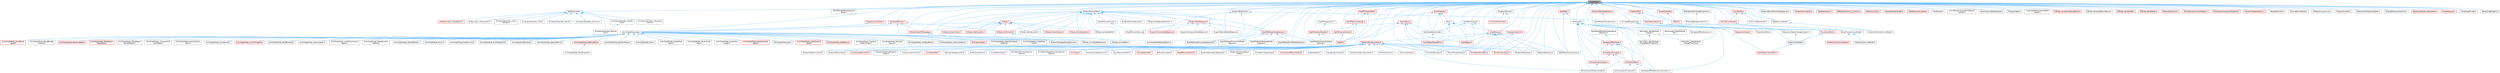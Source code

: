 digraph "UnrealType.h"
{
 // INTERACTIVE_SVG=YES
 // LATEX_PDF_SIZE
  bgcolor="transparent";
  edge [fontname=Helvetica,fontsize=10,labelfontname=Helvetica,labelfontsize=10];
  node [fontname=Helvetica,fontsize=10,shape=box,height=0.2,width=0.4];
  Node1 [id="Node000001",label="UnrealType.h",height=0.2,width=0.4,color="gray40", fillcolor="grey60", style="filled", fontcolor="black",tooltip=" "];
  Node1 -> Node2 [id="edge1_Node000001_Node000002",dir="back",color="steelblue1",style="solid",tooltip=" "];
  Node2 [id="Node000002",label="AIDataProvider.h",height=0.2,width=0.4,color="grey40", fillcolor="white", style="filled",URL="$dd/d5b/AIDataProvider_8h.html",tooltip=" "];
  Node2 -> Node3 [id="edge2_Node000002_Node000003",dir="back",color="steelblue1",style="solid",tooltip=" "];
  Node3 [id="Node000003",label="AIDataProvider_QueryParams.h",height=0.2,width=0.4,color="red", fillcolor="#FFF0F0", style="filled",URL="$d3/dd9/AIDataProvider__QueryParams_8h.html",tooltip=" "];
  Node2 -> Node5 [id="edge3_Node000002_Node000005",dir="back",color="steelblue1",style="solid",tooltip=" "];
  Node5 [id="Node000005",label="BTDecorator_IsAtLocation.h",height=0.2,width=0.4,color="grey40", fillcolor="white", style="filled",URL="$dd/d6b/BTDecorator__IsAtLocation_8h.html",tooltip=" "];
  Node2 -> Node6 [id="edge4_Node000002_Node000006",dir="back",color="steelblue1",style="solid",tooltip=" "];
  Node6 [id="Node000006",label="EnvQueryGenerator_Actors\lOfClass.h",height=0.2,width=0.4,color="grey40", fillcolor="white", style="filled",URL="$d7/d2e/EnvQueryGenerator__ActorsOfClass_8h.html",tooltip=" "];
  Node2 -> Node7 [id="edge5_Node000002_Node000007",dir="back",color="steelblue1",style="solid",tooltip=" "];
  Node7 [id="Node000007",label="EnvQueryGenerator_Cone.h",height=0.2,width=0.4,color="grey40", fillcolor="white", style="filled",URL="$d5/deb/EnvQueryGenerator__Cone_8h.html",tooltip=" "];
  Node2 -> Node8 [id="edge6_Node000002_Node000008",dir="back",color="steelblue1",style="solid",tooltip=" "];
  Node8 [id="Node000008",label="EnvQueryGenerator_Donut.h",height=0.2,width=0.4,color="grey40", fillcolor="white", style="filled",URL="$d3/d40/EnvQueryGenerator__Donut_8h.html",tooltip=" "];
  Node2 -> Node9 [id="edge7_Node000002_Node000009",dir="back",color="steelblue1",style="solid",tooltip=" "];
  Node9 [id="Node000009",label="EnvQueryGenerator_OnCircle.h",height=0.2,width=0.4,color="grey40", fillcolor="white", style="filled",URL="$d5/de9/EnvQueryGenerator__OnCircle_8h.html",tooltip=" "];
  Node2 -> Node10 [id="edge8_Node000002_Node000010",dir="back",color="steelblue1",style="solid",tooltip=" "];
  Node10 [id="Node000010",label="EnvQueryGenerator_Pathing\lGrid.h",height=0.2,width=0.4,color="grey40", fillcolor="white", style="filled",URL="$d5/dd8/EnvQueryGenerator__PathingGrid_8h.html",tooltip=" "];
  Node2 -> Node11 [id="edge9_Node000002_Node000011",dir="back",color="steelblue1",style="solid",tooltip=" "];
  Node11 [id="Node000011",label="EnvQueryGenerator_Perceived\lActors.h",height=0.2,width=0.4,color="grey40", fillcolor="white", style="filled",URL="$db/d42/EnvQueryGenerator__PerceivedActors_8h.html",tooltip=" "];
  Node2 -> Node12 [id="edge10_Node000002_Node000012",dir="back",color="steelblue1",style="solid",tooltip=" "];
  Node12 [id="Node000012",label="EnvQueryGenerator_Simple\lGrid.h",height=0.2,width=0.4,color="grey40", fillcolor="white", style="filled",URL="$d9/d65/EnvQueryGenerator__SimpleGrid_8h.html",tooltip=" "];
  Node12 -> Node10 [id="edge11_Node000012_Node000010",dir="back",color="steelblue1",style="solid",tooltip=" "];
  Node1 -> Node13 [id="edge12_Node000001_Node000013",dir="back",color="steelblue1",style="solid",tooltip=" "];
  Node13 [id="Node000013",label="ActorElementEditorCopyAnd\lPaste.h",height=0.2,width=0.4,color="grey40", fillcolor="white", style="filled",URL="$d8/dc2/ActorElementEditorCopyAndPaste_8h.html",tooltip=" "];
  Node1 -> Node14 [id="edge13_Node000001_Node000014",dir="back",color="steelblue1",style="solid",tooltip=" "];
  Node14 [id="Node000014",label="AnimGraphNode_Base.h",height=0.2,width=0.4,color="grey40", fillcolor="white", style="filled",URL="$d0/dfb/AnimGraphNode__Base_8h.html",tooltip=" "];
  Node14 -> Node15 [id="edge14_Node000014_Node000015",dir="back",color="steelblue1",style="solid",tooltip=" "];
  Node15 [id="Node000015",label="AnimGraphNodeAlphaOptions.h",height=0.2,width=0.4,color="grey40", fillcolor="white", style="filled",URL="$d6/df6/AnimGraphNodeAlphaOptions_8h.html",tooltip=" "];
  Node14 -> Node16 [id="edge15_Node000014_Node000016",dir="back",color="steelblue1",style="solid",tooltip=" "];
  Node16 [id="Node000016",label="AnimGraphNodeBinding.h",height=0.2,width=0.4,color="grey40", fillcolor="white", style="filled",URL="$d6/d3b/AnimGraphNodeBinding_8h.html",tooltip=" "];
  Node14 -> Node17 [id="edge16_Node000014_Node000017",dir="back",color="steelblue1",style="solid",tooltip=" "];
  Node17 [id="Node000017",label="AnimGraphNode_ApplyAdditive.h",height=0.2,width=0.4,color="grey40", fillcolor="white", style="filled",URL="$da/d67/AnimGraphNode__ApplyAdditive_8h.html",tooltip=" "];
  Node14 -> Node18 [id="edge17_Node000014_Node000018",dir="back",color="steelblue1",style="solid",tooltip=" "];
  Node18 [id="Node000018",label="AnimGraphNode_ApplyMeshSpace\lAdditive.h",height=0.2,width=0.4,color="grey40", fillcolor="white", style="filled",URL="$dd/dc4/AnimGraphNode__ApplyMeshSpaceAdditive_8h.html",tooltip=" "];
  Node14 -> Node19 [id="edge18_Node000014_Node000019",dir="back",color="steelblue1",style="solid",tooltip=" "];
  Node19 [id="Node000019",label="AnimGraphNode_AssetPlayer\lBase.h",height=0.2,width=0.4,color="red", fillcolor="#FFF0F0", style="filled",URL="$d1/d4f/AnimGraphNode__AssetPlayerBase_8h.html",tooltip=" "];
  Node14 -> Node31 [id="edge19_Node000014_Node000031",dir="back",color="steelblue1",style="solid",tooltip=" "];
  Node31 [id="Node000031",label="AnimGraphNode_BlendBoneBy\lChannel.h",height=0.2,width=0.4,color="grey40", fillcolor="white", style="filled",URL="$de/da9/AnimGraphNode__BlendBoneByChannel_8h.html",tooltip=" "];
  Node14 -> Node32 [id="edge20_Node000014_Node000032",dir="back",color="steelblue1",style="solid",tooltip=" "];
  Node32 [id="Node000032",label="AnimGraphNode_BlendListBase.h",height=0.2,width=0.4,color="red", fillcolor="#FFF0F0", style="filled",URL="$d7/d20/AnimGraphNode__BlendListBase_8h.html",tooltip=" "];
  Node14 -> Node37 [id="edge21_Node000014_Node000037",dir="back",color="steelblue1",style="solid",tooltip=" "];
  Node37 [id="Node000037",label="AnimGraphNode_BlendSpace\lGraphBase.h",height=0.2,width=0.4,color="red", fillcolor="#FFF0F0", style="filled",URL="$d6/d44/AnimGraphNode__BlendSpaceGraphBase_8h.html",tooltip=" "];
  Node14 -> Node40 [id="edge22_Node000014_Node000040",dir="back",color="steelblue1",style="solid",tooltip=" "];
  Node40 [id="Node000040",label="AnimGraphNode_BlendSpace\lSampleResult.h",height=0.2,width=0.4,color="grey40", fillcolor="white", style="filled",URL="$de/df8/AnimGraphNode__BlendSpaceSampleResult_8h.html",tooltip=" "];
  Node14 -> Node41 [id="edge23_Node000014_Node000041",dir="back",color="steelblue1",style="solid",tooltip=" "];
  Node41 [id="Node000041",label="AnimGraphNode_ComponentTo\lLocalSpace.h",height=0.2,width=0.4,color="grey40", fillcolor="white", style="filled",URL="$d1/d3f/AnimGraphNode__ComponentToLocalSpace_8h.html",tooltip=" "];
  Node14 -> Node42 [id="edge24_Node000014_Node000042",dir="back",color="steelblue1",style="solid",tooltip=" "];
  Node42 [id="Node000042",label="AnimGraphNode_CopyPoseFrom\lMesh.h",height=0.2,width=0.4,color="grey40", fillcolor="white", style="filled",URL="$d6/d71/AnimGraphNode__CopyPoseFromMesh_8h.html",tooltip=" "];
  Node14 -> Node43 [id="edge25_Node000014_Node000043",dir="back",color="steelblue1",style="solid",tooltip=" "];
  Node43 [id="Node000043",label="AnimGraphNode_CurveSource.h",height=0.2,width=0.4,color="grey40", fillcolor="white", style="filled",URL="$dc/de5/AnimGraphNode__CurveSource_8h.html",tooltip=" "];
  Node14 -> Node44 [id="edge26_Node000014_Node000044",dir="back",color="steelblue1",style="solid",tooltip=" "];
  Node44 [id="Node000044",label="AnimGraphNode_CustomProperty.h",height=0.2,width=0.4,color="red", fillcolor="#FFF0F0", style="filled",URL="$d8/d3f/AnimGraphNode__CustomProperty_8h.html",tooltip=" "];
  Node14 -> Node48 [id="edge27_Node000014_Node000048",dir="back",color="steelblue1",style="solid",tooltip=" "];
  Node48 [id="Node000048",label="AnimGraphNode_DeadBlending.h",height=0.2,width=0.4,color="grey40", fillcolor="white", style="filled",URL="$d8/d73/AnimGraphNode__DeadBlending_8h.html",tooltip=" "];
  Node14 -> Node49 [id="edge28_Node000014_Node000049",dir="back",color="steelblue1",style="solid",tooltip=" "];
  Node49 [id="Node000049",label="AnimGraphNode_Inertialization.h",height=0.2,width=0.4,color="grey40", fillcolor="white", style="filled",URL="$d7/d66/AnimGraphNode__Inertialization_8h.html",tooltip=" "];
  Node14 -> Node50 [id="edge29_Node000014_Node000050",dir="back",color="steelblue1",style="solid",tooltip=" "];
  Node50 [id="Node000050",label="AnimGraphNode_LinkedInput\lPose.h",height=0.2,width=0.4,color="grey40", fillcolor="white", style="filled",URL="$d7/d8c/AnimGraphNode__LinkedInputPose_8h.html",tooltip=" "];
  Node14 -> Node51 [id="edge30_Node000014_Node000051",dir="back",color="steelblue1",style="solid",tooltip=" "];
  Node51 [id="Node000051",label="AnimGraphNode_LocalToComponent\lSpace.h",height=0.2,width=0.4,color="grey40", fillcolor="white", style="filled",URL="$d6/d01/AnimGraphNode__LocalToComponentSpace_8h.html",tooltip=" "];
  Node14 -> Node52 [id="edge31_Node000014_Node000052",dir="back",color="steelblue1",style="solid",tooltip=" "];
  Node52 [id="Node000052",label="AnimGraphNode_MakeDynamic\lAdditive.h",height=0.2,width=0.4,color="grey40", fillcolor="white", style="filled",URL="$d4/dc9/AnimGraphNode__MakeDynamicAdditive_8h.html",tooltip=" "];
  Node14 -> Node53 [id="edge32_Node000014_Node000053",dir="back",color="steelblue1",style="solid",tooltip=" "];
  Node53 [id="Node000053",label="AnimGraphNode_MeshRefPose.h",height=0.2,width=0.4,color="grey40", fillcolor="white", style="filled",URL="$d3/d58/AnimGraphNode__MeshRefPose_8h.html",tooltip=" "];
  Node14 -> Node54 [id="edge33_Node000014_Node000054",dir="back",color="steelblue1",style="solid",tooltip=" "];
  Node54 [id="Node000054",label="AnimGraphNode_Mirror.h",height=0.2,width=0.4,color="grey40", fillcolor="white", style="filled",URL="$de/d96/AnimGraphNode__Mirror_8h.html",tooltip=" "];
  Node14 -> Node55 [id="edge34_Node000014_Node000055",dir="back",color="steelblue1",style="solid",tooltip=" "];
  Node55 [id="Node000055",label="AnimGraphNode_ModifyCurve.h",height=0.2,width=0.4,color="grey40", fillcolor="white", style="filled",URL="$d5/d09/AnimGraphNode__ModifyCurve_8h.html",tooltip=" "];
  Node14 -> Node56 [id="edge35_Node000014_Node000056",dir="back",color="steelblue1",style="solid",tooltip=" "];
  Node56 [id="Node000056",label="AnimGraphNode_MultiWayBlend.h",height=0.2,width=0.4,color="grey40", fillcolor="white", style="filled",URL="$dd/dcb/AnimGraphNode__MultiWayBlend_8h.html",tooltip=" "];
  Node14 -> Node57 [id="edge36_Node000014_Node000057",dir="back",color="steelblue1",style="solid",tooltip=" "];
  Node57 [id="Node000057",label="AnimGraphNode_PoseSnapshot.h",height=0.2,width=0.4,color="grey40", fillcolor="white", style="filled",URL="$d1/d92/AnimGraphNode__PoseSnapshot_8h.html",tooltip=" "];
  Node14 -> Node58 [id="edge37_Node000014_Node000058",dir="back",color="steelblue1",style="solid",tooltip=" "];
  Node58 [id="Node000058",label="AnimGraphNode_RandomPlayer.h",height=0.2,width=0.4,color="grey40", fillcolor="white", style="filled",URL="$dc/d48/AnimGraphNode__RandomPlayer_8h.html",tooltip=" "];
  Node14 -> Node59 [id="edge38_Node000014_Node000059",dir="back",color="steelblue1",style="solid",tooltip=" "];
  Node59 [id="Node000059",label="AnimGraphNode_RefPoseBase.h",height=0.2,width=0.4,color="red", fillcolor="#FFF0F0", style="filled",URL="$d8/d34/AnimGraphNode__RefPoseBase_8h.html",tooltip=" "];
  Node59 -> Node57 [id="edge39_Node000059_Node000057",dir="back",color="steelblue1",style="solid",tooltip=" "];
  Node14 -> Node62 [id="edge40_Node000014_Node000062",dir="back",color="steelblue1",style="solid",tooltip=" "];
  Node62 [id="Node000062",label="AnimGraphNode_Root.h",height=0.2,width=0.4,color="grey40", fillcolor="white", style="filled",URL="$d2/d39/AnimGraphNode__Root_8h.html",tooltip=" "];
  Node14 -> Node63 [id="edge41_Node000014_Node000063",dir="back",color="steelblue1",style="solid",tooltip=" "];
  Node63 [id="Node000063",label="AnimGraphNode_RotateRoot\lBone.h",height=0.2,width=0.4,color="grey40", fillcolor="white", style="filled",URL="$d4/de0/AnimGraphNode__RotateRootBone_8h.html",tooltip=" "];
  Node14 -> Node64 [id="edge42_Node000014_Node000064",dir="back",color="steelblue1",style="solid",tooltip=" "];
  Node64 [id="Node000064",label="AnimGraphNode_SaveCached\lPose.h",height=0.2,width=0.4,color="grey40", fillcolor="white", style="filled",URL="$df/d5e/AnimGraphNode__SaveCachedPose_8h.html",tooltip=" "];
  Node14 -> Node65 [id="edge43_Node000014_Node000065",dir="back",color="steelblue1",style="solid",tooltip=" "];
  Node65 [id="Node000065",label="AnimGraphNode_ScaleChain\lLength.h",height=0.2,width=0.4,color="grey40", fillcolor="white", style="filled",URL="$d9/df8/AnimGraphNode__ScaleChainLength_8h.html",tooltip=" "];
  Node14 -> Node66 [id="edge44_Node000014_Node000066",dir="back",color="steelblue1",style="solid",tooltip=" "];
  Node66 [id="Node000066",label="AnimGraphNode_SkeletalControl\lBase.h",height=0.2,width=0.4,color="red", fillcolor="#FFF0F0", style="filled",URL="$d9/dff/AnimGraphNode__SkeletalControlBase_8h.html",tooltip=" "];
  Node14 -> Node91 [id="edge45_Node000014_Node000091",dir="back",color="steelblue1",style="solid",tooltip=" "];
  Node91 [id="Node000091",label="AnimGraphNode_Slot.h",height=0.2,width=0.4,color="grey40", fillcolor="white", style="filled",URL="$df/d63/AnimGraphNode__Slot_8h.html",tooltip=" "];
  Node14 -> Node92 [id="edge46_Node000014_Node000092",dir="back",color="steelblue1",style="solid",tooltip=" "];
  Node92 [id="Node000092",label="AnimGraphNode_StateMachine\lBase.h",height=0.2,width=0.4,color="red", fillcolor="#FFF0F0", style="filled",URL="$dc/d11/AnimGraphNode__StateMachineBase_8h.html",tooltip=" "];
  Node14 -> Node94 [id="edge47_Node000014_Node000094",dir="back",color="steelblue1",style="solid",tooltip=" "];
  Node94 [id="Node000094",label="AnimGraphNode_StateResult.h",height=0.2,width=0.4,color="red", fillcolor="#FFF0F0", style="filled",URL="$d3/d7e/AnimGraphNode__StateResult_8h.html",tooltip=" "];
  Node14 -> Node96 [id="edge48_Node000014_Node000096",dir="back",color="steelblue1",style="solid",tooltip=" "];
  Node96 [id="Node000096",label="AnimGraphNode_Transition\lPoseEvaluator.h",height=0.2,width=0.4,color="grey40", fillcolor="white", style="filled",URL="$d8/dec/AnimGraphNode__TransitionPoseEvaluator_8h.html",tooltip=" "];
  Node14 -> Node97 [id="edge49_Node000014_Node000097",dir="back",color="steelblue1",style="solid",tooltip=" "];
  Node97 [id="Node000097",label="AnimGraphNode_Transition\lResult.h",height=0.2,width=0.4,color="grey40", fillcolor="white", style="filled",URL="$d7/d74/AnimGraphNode__TransitionResult_8h.html",tooltip=" "];
  Node14 -> Node98 [id="edge50_Node000014_Node000098",dir="back",color="steelblue1",style="solid",tooltip=" "];
  Node98 [id="Node000098",label="AnimGraphNode_TwoWayBlend.h",height=0.2,width=0.4,color="grey40", fillcolor="white", style="filled",URL="$d0/df0/AnimGraphNode__TwoWayBlend_8h.html",tooltip=" "];
  Node14 -> Node99 [id="edge51_Node000014_Node000099",dir="back",color="steelblue1",style="solid",tooltip=" "];
  Node99 [id="Node000099",label="AnimGraphNode_UseCachedPose.h",height=0.2,width=0.4,color="grey40", fillcolor="white", style="filled",URL="$d8/d30/AnimGraphNode__UseCachedPose_8h.html",tooltip=" "];
  Node14 -> Node100 [id="edge52_Node000014_Node000100",dir="back",color="steelblue1",style="solid",tooltip=" "];
  Node100 [id="Node000100",label="AnimationGraph.h",height=0.2,width=0.4,color="red", fillcolor="#FFF0F0", style="filled",URL="$df/d2e/AnimationGraph_8h.html",tooltip=" "];
  Node14 -> Node105 [id="edge53_Node000014_Node000105",dir="back",color="steelblue1",style="solid",tooltip=" "];
  Node105 [id="Node000105",label="K2Node_AnimNodeReference.h",height=0.2,width=0.4,color="grey40", fillcolor="white", style="filled",URL="$d2/d81/K2Node__AnimNodeReference_8h.html",tooltip=" "];
  Node1 -> Node106 [id="edge54_Node000001_Node000106",dir="back",color="steelblue1",style="solid",tooltip=" "];
  Node106 [id="Node000106",label="AnimatedPropertyKey.h",height=0.2,width=0.4,color="grey40", fillcolor="white", style="filled",URL="$df/dee/AnimatedPropertyKey_8h.html",tooltip=" "];
  Node106 -> Node107 [id="edge55_Node000106_Node000107",dir="back",color="steelblue1",style="solid",tooltip=" "];
  Node107 [id="Node000107",label="BoolPropertyTrackEditor.h",height=0.2,width=0.4,color="red", fillcolor="#FFF0F0", style="filled",URL="$db/d07/BoolPropertyTrackEditor_8h.html",tooltip=" "];
  Node106 -> Node109 [id="edge56_Node000106_Node000109",dir="back",color="steelblue1",style="solid",tooltip=" "];
  Node109 [id="Node000109",label="ISequencerModule.h",height=0.2,width=0.4,color="red", fillcolor="#FFF0F0", style="filled",URL="$d7/d3b/ISequencerModule_8h.html",tooltip=" "];
  Node106 -> Node124 [id="edge57_Node000106_Node000124",dir="back",color="steelblue1",style="solid",tooltip=" "];
  Node124 [id="Node000124",label="ISequencerObjectChangeListener.h",height=0.2,width=0.4,color="grey40", fillcolor="white", style="filled",URL="$dc/d0b/ISequencerObjectChangeListener_8h.html",tooltip=" "];
  Node124 -> Node125 [id="edge58_Node000124_Node000125",dir="back",color="steelblue1",style="solid",tooltip=" "];
  Node125 [id="Node000125",label="PropertyTrackEditor.h",height=0.2,width=0.4,color="grey40", fillcolor="white", style="filled",URL="$da/d9a/PropertyTrackEditor_8h.html",tooltip=" "];
  Node125 -> Node107 [id="edge59_Node000125_Node000107",dir="back",color="steelblue1",style="solid",tooltip=" "];
  Node106 -> Node126 [id="edge60_Node000106_Node000126",dir="back",color="steelblue1",style="solid",tooltip=" "];
  Node126 [id="Node000126",label="MediaTrackEditor.h",height=0.2,width=0.4,color="grey40", fillcolor="white", style="filled",URL="$d0/d41/MediaTrackEditor_8h.html",tooltip=" "];
  Node106 -> Node125 [id="edge61_Node000106_Node000125",dir="back",color="steelblue1",style="solid",tooltip=" "];
  Node1 -> Node127 [id="edge62_Node000001_Node000127",dir="back",color="steelblue1",style="solid",tooltip=" "];
  Node127 [id="Node000127",label="AttributeSet.h",height=0.2,width=0.4,color="grey40", fillcolor="white", style="filled",URL="$da/d01/AttributeSet_8h.html",tooltip=" "];
  Node127 -> Node128 [id="edge63_Node000127_Node000128",dir="back",color="steelblue1",style="solid",tooltip=" "];
  Node128 [id="Node000128",label="AbilitySystemBlueprintLibrary.h",height=0.2,width=0.4,color="grey40", fillcolor="white", style="filled",URL="$d5/dd6/AbilitySystemBlueprintLibrary_8h.html",tooltip=" "];
  Node127 -> Node129 [id="edge64_Node000127_Node000129",dir="back",color="steelblue1",style="solid",tooltip=" "];
  Node129 [id="Node000129",label="AbilitySystemComponent.h",height=0.2,width=0.4,color="grey40", fillcolor="white", style="filled",URL="$d0/da3/AbilitySystemComponent_8h.html",tooltip=" "];
  Node127 -> Node130 [id="edge65_Node000127_Node000130",dir="back",color="steelblue1",style="solid",tooltip=" "];
  Node130 [id="Node000130",label="AbilitySystemTestAttribute\lSet.h",height=0.2,width=0.4,color="grey40", fillcolor="white", style="filled",URL="$df/d1f/AbilitySystemTestAttributeSet_8h.html",tooltip=" "];
  Node127 -> Node131 [id="edge66_Node000127_Node000131",dir="back",color="steelblue1",style="solid",tooltip=" "];
  Node131 [id="Node000131",label="AbilityTask_WaitAttribute\lChange.h",height=0.2,width=0.4,color="grey40", fillcolor="white", style="filled",URL="$dd/d60/AbilityTask__WaitAttributeChange_8h.html",tooltip=" "];
  Node131 -> Node132 [id="edge67_Node000131_Node000132",dir="back",color="steelblue1",style="solid",tooltip=" "];
  Node132 [id="Node000132",label="AbilityTask_WaitAttribute\lChangeRatioThreshold.h",height=0.2,width=0.4,color="grey40", fillcolor="white", style="filled",URL="$de/d5e/AbilityTask__WaitAttributeChangeRatioThreshold_8h.html",tooltip=" "];
  Node131 -> Node133 [id="edge68_Node000131_Node000133",dir="back",color="steelblue1",style="solid",tooltip=" "];
  Node133 [id="Node000133",label="AbilityTask_WaitAttribute\lChangeThreshold.h",height=0.2,width=0.4,color="grey40", fillcolor="white", style="filled",URL="$db/d3e/AbilityTask__WaitAttributeChangeThreshold_8h.html",tooltip=" "];
  Node127 -> Node132 [id="edge69_Node000127_Node000132",dir="back",color="steelblue1",style="solid",tooltip=" "];
  Node127 -> Node133 [id="edge70_Node000127_Node000133",dir="back",color="steelblue1",style="solid",tooltip=" "];
  Node127 -> Node134 [id="edge71_Node000127_Node000134",dir="back",color="steelblue1",style="solid",tooltip=" "];
  Node134 [id="Node000134",label="GameplayAbilitySpec.h",height=0.2,width=0.4,color="red", fillcolor="#FFF0F0", style="filled",URL="$dd/daf/GameplayAbilitySpec_8h.html",tooltip=" "];
  Node134 -> Node129 [id="edge72_Node000134_Node000129",dir="back",color="steelblue1",style="solid",tooltip=" "];
  Node134 -> Node179 [id="edge73_Node000134_Node000179",dir="back",color="steelblue1",style="solid",tooltip=" "];
  Node179 [id="Node000179",label="GameplayAbilityTypes.h",height=0.2,width=0.4,color="red", fillcolor="#FFF0F0", style="filled",URL="$d1/dd9/GameplayAbilityTypes_8h.html",tooltip=" "];
  Node179 -> Node128 [id="edge74_Node000179_Node000128",dir="back",color="steelblue1",style="solid",tooltip=" "];
  Node134 -> Node186 [id="edge75_Node000134_Node000186",dir="back",color="steelblue1",style="solid",tooltip=" "];
  Node186 [id="Node000186",label="GameplayEffect.h",height=0.2,width=0.4,color="red", fillcolor="#FFF0F0", style="filled",URL="$d4/d15/GameplayEffect_8h.html",tooltip=" "];
  Node186 -> Node129 [id="edge76_Node000186_Node000129",dir="back",color="steelblue1",style="solid",tooltip=" "];
  Node186 -> Node197 [id="edge77_Node000186_Node000197",dir="back",color="steelblue1",style="solid",tooltip=" "];
  Node197 [id="Node000197",label="GameplayEffectExecutionCalculation.h",height=0.2,width=0.4,color="grey40", fillcolor="white", style="filled",URL="$df/d9d/GameplayEffectExecutionCalculation_8h.html",tooltip=" "];
  Node127 -> Node179 [id="edge78_Node000127_Node000179",dir="back",color="steelblue1",style="solid",tooltip=" "];
  Node127 -> Node186 [id="edge79_Node000127_Node000186",dir="back",color="steelblue1",style="solid",tooltip=" "];
  Node127 -> Node204 [id="edge80_Node000127_Node000204",dir="back",color="steelblue1",style="solid",tooltip=" "];
  Node204 [id="Node000204",label="GameplayEffectAttributeCapture\lDefinition.h",height=0.2,width=0.4,color="grey40", fillcolor="white", style="filled",URL="$dd/d62/GameplayEffectAttributeCaptureDefinition_8h.html",tooltip=" "];
  Node204 -> Node205 [id="edge81_Node000204_Node000205",dir="back",color="steelblue1",style="solid",tooltip=" "];
  Node205 [id="Node000205",label="GameplayEffectTypes.h",height=0.2,width=0.4,color="red", fillcolor="#FFF0F0", style="filled",URL="$d7/d59/GameplayEffectTypes_8h.html",tooltip=" "];
  Node205 -> Node128 [id="edge82_Node000205_Node000128",dir="back",color="steelblue1",style="solid",tooltip=" "];
  Node205 -> Node134 [id="edge83_Node000205_Node000134",dir="back",color="steelblue1",style="solid",tooltip=" "];
  Node205 -> Node179 [id="edge84_Node000205_Node000179",dir="back",color="steelblue1",style="solid",tooltip=" "];
  Node205 -> Node186 [id="edge85_Node000205_Node000186",dir="back",color="steelblue1",style="solid",tooltip=" "];
  Node205 -> Node197 [id="edge86_Node000205_Node000197",dir="back",color="steelblue1",style="solid",tooltip=" "];
  Node127 -> Node227 [id="edge87_Node000127_Node000227",dir="back",color="steelblue1",style="solid",tooltip=" "];
  Node227 [id="Node000227",label="GameplayEffectExtension.h",height=0.2,width=0.4,color="grey40", fillcolor="white", style="filled",URL="$d6/db4/GameplayEffectExtension_8h.html",tooltip=" "];
  Node127 -> Node205 [id="edge88_Node000127_Node000205",dir="back",color="steelblue1",style="solid",tooltip=" "];
  Node1 -> Node228 [id="edge89_Node000001_Node000228",dir="back",color="steelblue1",style="solid",tooltip=" "];
  Node228 [id="Node000228",label="BPVariableDragDropAction.h",height=0.2,width=0.4,color="grey40", fillcolor="white", style="filled",URL="$dd/d23/BPVariableDragDropAction_8h.html",tooltip=" "];
  Node1 -> Node229 [id="edge90_Node000001_Node000229",dir="back",color="steelblue1",style="solid",tooltip=" "];
  Node229 [id="Node000229",label="BezierChannelCurveModel.h",height=0.2,width=0.4,color="grey40", fillcolor="white", style="filled",URL="$d3/d63/BezierChannelCurveModel_8h.html",tooltip=" "];
  Node229 -> Node230 [id="edge91_Node000229_Node000230",dir="back",color="steelblue1",style="solid",tooltip=" "];
  Node230 [id="Node000230",label="DoubleChannelCurveModel.h",height=0.2,width=0.4,color="red", fillcolor="#FFF0F0", style="filled",URL="$d1/d5b/DoubleChannelCurveModel_8h.html",tooltip=" "];
  Node229 -> Node232 [id="edge92_Node000229_Node000232",dir="back",color="steelblue1",style="solid",tooltip=" "];
  Node232 [id="Node000232",label="FloatChannelCurveModel.h",height=0.2,width=0.4,color="grey40", fillcolor="white", style="filled",URL="$d0/d27/FloatChannelCurveModel_8h.html",tooltip=" "];
  Node1 -> Node233 [id="edge93_Node000001_Node000233",dir="back",color="steelblue1",style="solid",tooltip=" "];
  Node233 [id="Node000233",label="BlueprintActionFilter.h",height=0.2,width=0.4,color="grey40", fillcolor="white", style="filled",URL="$d5/d2a/BlueprintActionFilter_8h.html",tooltip=" "];
  Node233 -> Node234 [id="edge94_Node000233_Node000234",dir="back",color="steelblue1",style="solid",tooltip=" "];
  Node234 [id="Node000234",label="BlueprintActionMenuUtils.h",height=0.2,width=0.4,color="grey40", fillcolor="white", style="filled",URL="$d3/dad/BlueprintActionMenuUtils_8h.html",tooltip=" "];
  Node233 -> Node235 [id="edge95_Node000233_Node000235",dir="back",color="steelblue1",style="solid",tooltip=" "];
  Node235 [id="Node000235",label="BlueprintComponentNodeSpawner.h",height=0.2,width=0.4,color="grey40", fillcolor="white", style="filled",URL="$d2/d98/BlueprintComponentNodeSpawner_8h.html",tooltip=" "];
  Node233 -> Node236 [id="edge96_Node000233_Node000236",dir="back",color="steelblue1",style="solid",tooltip=" "];
  Node236 [id="Node000236",label="BlueprintDragDropMenuItem.h",height=0.2,width=0.4,color="grey40", fillcolor="white", style="filled",URL="$dc/deb/BlueprintDragDropMenuItem_8h.html",tooltip=" "];
  Node233 -> Node237 [id="edge97_Node000233_Node000237",dir="back",color="steelblue1",style="solid",tooltip=" "];
  Node237 [id="Node000237",label="BlueprintFunctionNodeSpawner.h",height=0.2,width=0.4,color="red", fillcolor="#FFF0F0", style="filled",URL="$d0/d59/BlueprintFunctionNodeSpawner_8h.html",tooltip=" "];
  Node233 -> Node239 [id="edge98_Node000233_Node000239",dir="back",color="steelblue1",style="solid",tooltip=" "];
  Node239 [id="Node000239",label="BlueprintNodeSpawner.h",height=0.2,width=0.4,color="red", fillcolor="#FFF0F0", style="filled",URL="$d1/de9/BlueprintNodeSpawner_8h.html",tooltip=" "];
  Node239 -> Node235 [id="edge99_Node000239_Node000235",dir="back",color="steelblue1",style="solid",tooltip=" "];
  Node239 -> Node237 [id="edge100_Node000239_Node000237",dir="back",color="steelblue1",style="solid",tooltip=" "];
  Node239 -> Node247 [id="edge101_Node000239_Node000247",dir="back",color="steelblue1",style="solid",tooltip=" "];
  Node247 [id="Node000247",label="BlueprintVariableNodeSpawner.h",height=0.2,width=0.4,color="grey40", fillcolor="white", style="filled",URL="$db/dba/BlueprintVariableNodeSpawner_8h.html",tooltip=" "];
  Node239 -> Node249 [id="edge102_Node000239_Node000249",dir="back",color="steelblue1",style="solid",tooltip=" "];
  Node249 [id="Node000249",label="RigVMEdGraphNodeSpawner.h",height=0.2,width=0.4,color="red", fillcolor="#FFF0F0", style="filled",URL="$d4/d8b/RigVMEdGraphNodeSpawner_8h.html",tooltip=" "];
  Node249 -> Node250 [id="edge103_Node000249_Node000250",dir="back",color="steelblue1",style="solid",tooltip=" "];
  Node250 [id="Node000250",label="RigVMEdGraphEnumNodeSpawner.h",height=0.2,width=0.4,color="grey40", fillcolor="white", style="filled",URL="$d3/dfd/RigVMEdGraphEnumNodeSpawner_8h.html",tooltip=" "];
  Node249 -> Node251 [id="edge104_Node000249_Node000251",dir="back",color="steelblue1",style="solid",tooltip=" "];
  Node251 [id="Node000251",label="RigVMEdGraphFunctionRefNode\lSpawner.h",height=0.2,width=0.4,color="grey40", fillcolor="white", style="filled",URL="$d3/d16/RigVMEdGraphFunctionRefNodeSpawner_8h.html",tooltip=" "];
  Node249 -> Node253 [id="edge105_Node000249_Node000253",dir="back",color="steelblue1",style="solid",tooltip=" "];
  Node253 [id="Node000253",label="RigVMEdGraphTemplateNode\lSpawner.h",height=0.2,width=0.4,color="grey40", fillcolor="white", style="filled",URL="$d9/d6c/RigVMEdGraphTemplateNodeSpawner_8h.html",tooltip=" "];
  Node249 -> Node254 [id="edge106_Node000249_Node000254",dir="back",color="steelblue1",style="solid",tooltip=" "];
  Node254 [id="Node000254",label="RigVMEdGraphUnitNodeSpawner.h",height=0.2,width=0.4,color="grey40", fillcolor="white", style="filled",URL="$d3/d6b/RigVMEdGraphUnitNodeSpawner_8h.html",tooltip=" "];
  Node249 -> Node255 [id="edge107_Node000249_Node000255",dir="back",color="steelblue1",style="solid",tooltip=" "];
  Node255 [id="Node000255",label="RigVMEdGraphVariableNode\lSpawner.h",height=0.2,width=0.4,color="grey40", fillcolor="white", style="filled",URL="$d0/d83/RigVMEdGraphVariableNodeSpawner_8h.html",tooltip=" "];
  Node239 -> Node256 [id="edge108_Node000239_Node000256",dir="back",color="steelblue1",style="solid",tooltip=" "];
  Node256 [id="Node000256",label="SRigVMActionMenu.cpp",height=0.2,width=0.4,color="grey40", fillcolor="white", style="filled",URL="$dc/d4c/SRigVMActionMenu_8cpp.html",tooltip=" "];
  Node233 -> Node247 [id="edge109_Node000233_Node000247",dir="back",color="steelblue1",style="solid",tooltip=" "];
  Node233 -> Node257 [id="edge110_Node000233_Node000257",dir="back",color="steelblue1",style="solid",tooltip=" "];
  Node257 [id="Node000257",label="K2Node.h",height=0.2,width=0.4,color="red", fillcolor="#FFF0F0", style="filled",URL="$d5/d94/K2Node_8h.html",tooltip=" "];
  Node257 -> Node14 [id="edge111_Node000257_Node000014",dir="back",color="steelblue1",style="solid",tooltip=" "];
  Node257 -> Node105 [id="edge112_Node000257_Node000105",dir="back",color="steelblue1",style="solid",tooltip=" "];
  Node257 -> Node264 [id="edge113_Node000257_Node000264",dir="back",color="steelblue1",style="solid",tooltip=" "];
  Node264 [id="Node000264",label="K2Node_BaseMCDelegate.h",height=0.2,width=0.4,color="red", fillcolor="#FFF0F0", style="filled",URL="$dd/d9b/K2Node__BaseMCDelegate_8h.html",tooltip=" "];
  Node264 -> Node246 [id="edge114_Node000264_Node000246",dir="back",color="steelblue1",style="solid",tooltip=" "];
  Node246 [id="Node000246",label="BlueprintDelegateNodeSpawner.h",height=0.2,width=0.4,color="grey40", fillcolor="white", style="filled",URL="$dc/d16/BlueprintDelegateNodeSpawner_8h.html",tooltip=" "];
  Node257 -> Node272 [id="edge115_Node000257_Node000272",dir="back",color="steelblue1",style="solid",tooltip=" "];
  Node272 [id="Node000272",label="K2Node_CallFunction.h",height=0.2,width=0.4,color="red", fillcolor="#FFF0F0", style="filled",URL="$d5/d5f/K2Node__CallFunction_8h.html",tooltip=" "];
  Node272 -> Node275 [id="edge116_Node000272_Node000275",dir="back",color="steelblue1",style="solid",tooltip=" "];
  Node275 [id="Node000275",label="K2Node_AnimGetter.h",height=0.2,width=0.4,color="grey40", fillcolor="white", style="filled",URL="$dc/d9a/K2Node__AnimGetter_8h.html",tooltip=" "];
  Node257 -> Node302 [id="edge117_Node000257_Node000302",dir="back",color="steelblue1",style="solid",tooltip=" "];
  Node302 [id="Node000302",label="K2Node_DynamicCast.h",height=0.2,width=0.4,color="red", fillcolor="#FFF0F0", style="filled",URL="$dc/d1c/K2Node__DynamicCast_8h.html",tooltip=" "];
  Node257 -> Node347 [id="edge118_Node000257_Node000347",dir="back",color="steelblue1",style="solid",tooltip=" "];
  Node347 [id="Node000347",label="K2Node_GetArrayItem.h",height=0.2,width=0.4,color="red", fillcolor="#FFF0F0", style="filled",URL="$df/db6/K2Node__GetArrayItem_8h.html",tooltip=" "];
  Node257 -> Node354 [id="edge119_Node000257_Node000354",dir="back",color="steelblue1",style="solid",tooltip=" "];
  Node354 [id="Node000354",label="K2Node_GetSubsystem.h",height=0.2,width=0.4,color="grey40", fillcolor="white", style="filled",URL="$d6/d44/K2Node__GetSubsystem_8h.html",tooltip=" "];
  Node257 -> Node337 [id="edge120_Node000257_Node000337",dir="back",color="steelblue1",style="solid",tooltip=" "];
  Node337 [id="Node000337",label="K2Node_MacroInstance.h",height=0.2,width=0.4,color="red", fillcolor="#FFF0F0", style="filled",URL="$d1/d45/K2Node__MacroInstance_8h.html",tooltip=" "];
  Node257 -> Node378 [id="edge121_Node000257_Node000378",dir="back",color="steelblue1",style="solid",tooltip=" "];
  Node378 [id="Node000378",label="K2Node_StructOperation.h",height=0.2,width=0.4,color="red", fillcolor="#FFF0F0", style="filled",URL="$d1/d1c/K2Node__StructOperation_8h.html",tooltip=" "];
  Node257 -> Node392 [id="edge122_Node000257_Node000392",dir="back",color="steelblue1",style="solid",tooltip=" "];
  Node392 [id="Node000392",label="K2Node_VariableSetRef.h",height=0.2,width=0.4,color="grey40", fillcolor="white", style="filled",URL="$dc/de5/K2Node__VariableSetRef_8h.html",tooltip=" "];
  Node233 -> Node275 [id="edge123_Node000233_Node000275",dir="back",color="steelblue1",style="solid",tooltip=" "];
  Node233 -> Node105 [id="edge124_Node000233_Node000105",dir="back",color="steelblue1",style="solid",tooltip=" "];
  Node233 -> Node272 [id="edge125_Node000233_Node000272",dir="back",color="steelblue1",style="solid",tooltip=" "];
  Node233 -> Node302 [id="edge126_Node000233_Node000302",dir="back",color="steelblue1",style="solid",tooltip=" "];
  Node233 -> Node347 [id="edge127_Node000233_Node000347",dir="back",color="steelblue1",style="solid",tooltip=" "];
  Node233 -> Node354 [id="edge128_Node000233_Node000354",dir="back",color="steelblue1",style="solid",tooltip=" "];
  Node233 -> Node337 [id="edge129_Node000233_Node000337",dir="back",color="steelblue1",style="solid",tooltip=" "];
  Node233 -> Node378 [id="edge130_Node000233_Node000378",dir="back",color="steelblue1",style="solid",tooltip=" "];
  Node233 -> Node392 [id="edge131_Node000233_Node000392",dir="back",color="steelblue1",style="solid",tooltip=" "];
  Node233 -> Node393 [id="edge132_Node000233_Node000393",dir="back",color="steelblue1",style="solid",tooltip=" "];
  Node393 [id="Node000393",label="RigVMActionMenuUtils.h",height=0.2,width=0.4,color="grey40", fillcolor="white", style="filled",URL="$dd/d72/RigVMActionMenuUtils_8h.html",tooltip=" "];
  Node393 -> Node256 [id="edge133_Node000393_Node000256",dir="back",color="steelblue1",style="solid",tooltip=" "];
  Node233 -> Node249 [id="edge134_Node000233_Node000249",dir="back",color="steelblue1",style="solid",tooltip=" "];
  Node1 -> Node244 [id="edge135_Node000001_Node000244",dir="back",color="steelblue1",style="solid",tooltip=" "];
  Node244 [id="Node000244",label="BlueprintBoundEventNodeSpawner.h",height=0.2,width=0.4,color="grey40", fillcolor="white", style="filled",URL="$dc/d31/BlueprintBoundEventNodeSpawner_8h.html",tooltip=" "];
  Node1 -> Node246 [id="edge136_Node000001_Node000246",dir="back",color="steelblue1",style="solid",tooltip=" "];
  Node1 -> Node317 [id="edge137_Node000001_Node000317",dir="back",color="steelblue1",style="solid",tooltip=" "];
  Node317 [id="Node000317",label="BlueprintEditorUtils.h",height=0.2,width=0.4,color="grey40", fillcolor="white", style="filled",URL="$d7/d3d/BlueprintEditorUtils_8h.html",tooltip=" "];
  Node317 -> Node15 [id="edge138_Node000317_Node000015",dir="back",color="steelblue1",style="solid",tooltip=" "];
  Node317 -> Node318 [id="edge139_Node000317_Node000318",dir="back",color="steelblue1",style="solid",tooltip=" "];
  Node318 [id="Node000318",label="GameModeInfoCustomizer.h",height=0.2,width=0.4,color="grey40", fillcolor="white", style="filled",URL="$d5/df3/GameModeInfoCustomizer_8h.html",tooltip=" "];
  Node317 -> Node256 [id="edge140_Node000317_Node000256",dir="back",color="steelblue1",style="solid",tooltip=" "];
  Node1 -> Node394 [id="edge141_Node000001_Node000394",dir="back",color="steelblue1",style="solid",tooltip=" "];
  Node394 [id="Node000394",label="BlueprintFunctionLibrary.h",height=0.2,width=0.4,color="red", fillcolor="#FFF0F0", style="filled",URL="$d3/d94/BlueprintFunctionLibrary_8h.html",tooltip=" "];
  Node394 -> Node395 [id="edge142_Node000394_Node000395",dir="back",color="steelblue1",style="solid",tooltip=" "];
  Node395 [id="Node000395",label="AIBlueprintHelperLibrary.h",height=0.2,width=0.4,color="grey40", fillcolor="white", style="filled",URL="$dc/d00/AIBlueprintHelperLibrary_8h.html",tooltip=" "];
  Node394 -> Node128 [id="edge143_Node000394_Node000128",dir="back",color="steelblue1",style="solid",tooltip=" "];
  Node394 -> Node396 [id="edge144_Node000394_Node000396",dir="back",color="steelblue1",style="solid",tooltip=" "];
  Node396 [id="Node000396",label="AirMovementUtils.h",height=0.2,width=0.4,color="grey40", fillcolor="white", style="filled",URL="$df/d55/AirMovementUtils_8h.html",tooltip=" "];
  Node394 -> Node397 [id="edge145_Node000394_Node000397",dir="back",color="steelblue1",style="solid",tooltip=" "];
  Node397 [id="Node000397",label="AnimNotifyLibrary.h",height=0.2,width=0.4,color="grey40", fillcolor="white", style="filled",URL="$d0/d81/AnimNotifyLibrary_8h.html",tooltip=" "];
  Node394 -> Node398 [id="edge146_Node000394_Node000398",dir="back",color="steelblue1",style="solid",tooltip=" "];
  Node398 [id="Node000398",label="AnimNotifyMirrorInspection\lLibrary.h",height=0.2,width=0.4,color="grey40", fillcolor="white", style="filled",URL="$df/ddd/AnimNotifyMirrorInspectionLibrary_8h.html",tooltip=" "];
  Node394 -> Node399 [id="edge147_Node000394_Node000399",dir="back",color="steelblue1",style="solid",tooltip=" "];
  Node399 [id="Node000399",label="AnimNotifyStateMachineInspection\lLibrary.h",height=0.2,width=0.4,color="grey40", fillcolor="white", style="filled",URL="$de/de3/AnimNotifyStateMachineInspectionLibrary_8h.html",tooltip=" "];
  Node394 -> Node400 [id="edge148_Node000394_Node000400",dir="back",color="steelblue1",style="solid",tooltip=" "];
  Node400 [id="Node000400",label="AnimTypes.h",height=0.2,width=0.4,color="red", fillcolor="#FFF0F0", style="filled",URL="$d5/d84/AnimTypes_8h.html",tooltip=" "];
  Node394 -> Node617 [id="edge149_Node000394_Node000617",dir="back",color="steelblue1",style="solid",tooltip=" "];
  Node617 [id="Node000617",label="AnimationAssetExtensions.h",height=0.2,width=0.4,color="grey40", fillcolor="white", style="filled",URL="$d4/d37/AnimationAssetExtensions_8h.html",tooltip=" "];
  Node394 -> Node697 [id="edge150_Node000394_Node000697",dir="back",color="steelblue1",style="solid",tooltip=" "];
  Node697 [id="Node000697",label="AsyncMovementUtils.h",height=0.2,width=0.4,color="grey40", fillcolor="white", style="filled",URL="$d4/d3a/AsyncMovementUtils_8h.html",tooltip=" "];
  Node394 -> Node619 [id="edge151_Node000394_Node000619",dir="back",color="steelblue1",style="solid",tooltip=" "];
  Node619 [id="Node000619",label="AttributeIdentifier.h",height=0.2,width=0.4,color="red", fillcolor="#FFF0F0", style="filled",URL="$df/daa/AttributeIdentifier_8h.html",tooltip=" "];
  Node394 -> Node698 [id="edge152_Node000394_Node000698",dir="back",color="steelblue1",style="solid",tooltip=" "];
  Node698 [id="Node000698",label="BTFunctionLibrary.h",height=0.2,width=0.4,color="grey40", fillcolor="white", style="filled",URL="$d5/ddd/BTFunctionLibrary_8h.html",tooltip=" "];
  Node394 -> Node699 [id="edge153_Node000394_Node000699",dir="back",color="steelblue1",style="solid",tooltip=" "];
  Node699 [id="Node000699",label="BasedMovementUtils.h",height=0.2,width=0.4,color="red", fillcolor="#FFF0F0", style="filled",URL="$d8/d85/BasedMovementUtils_8h.html",tooltip=" "];
  Node394 -> Node713 [id="edge154_Node000394_Node000713",dir="back",color="steelblue1",style="solid",tooltip=" "];
  Node713 [id="Node000713",label="BlueprintGameplayTagLibrary.h",height=0.2,width=0.4,color="grey40", fillcolor="white", style="filled",URL="$db/d22/BlueprintGameplayTagLibrary_8h.html",tooltip=" "];
  Node394 -> Node714 [id="edge155_Node000394_Node000714",dir="back",color="steelblue1",style="solid",tooltip=" "];
  Node714 [id="Node000714",label="BlueprintInstancedStruct\lLibrary.h",height=0.2,width=0.4,color="grey40", fillcolor="white", style="filled",URL="$d6/dbb/BlueprintInstancedStructLibrary_8h.html",tooltip=" "];
  Node394 -> Node715 [id="edge156_Node000394_Node000715",dir="back",color="steelblue1",style="solid",tooltip=" "];
  Node715 [id="Node000715",label="BlueprintMapLibrary.h",height=0.2,width=0.4,color="grey40", fillcolor="white", style="filled",URL="$d2/d19/BlueprintMapLibrary_8h.html",tooltip=" "];
  Node394 -> Node716 [id="edge157_Node000394_Node000716",dir="back",color="steelblue1",style="solid",tooltip=" "];
  Node716 [id="Node000716",label="BlueprintPathsLibrary.h",height=0.2,width=0.4,color="grey40", fillcolor="white", style="filled",URL="$d1/db0/BlueprintPathsLibrary_8h.html",tooltip=" "];
  Node394 -> Node717 [id="edge158_Node000394_Node000717",dir="back",color="steelblue1",style="solid",tooltip=" "];
  Node717 [id="Node000717",label="BlueprintPlatformLibrary.h",height=0.2,width=0.4,color="grey40", fillcolor="white", style="filled",URL="$da/d13/BlueprintPlatformLibrary_8h.html",tooltip=" "];
  Node394 -> Node718 [id="edge159_Node000394_Node000718",dir="back",color="steelblue1",style="solid",tooltip=" "];
  Node718 [id="Node000718",label="BlueprintSetLibrary.h",height=0.2,width=0.4,color="grey40", fillcolor="white", style="filled",URL="$d2/d1a/BlueprintSetLibrary_8h.html",tooltip=" "];
  Node394 -> Node590 [id="edge160_Node000394_Node000590",dir="back",color="steelblue1",style="solid",tooltip=" "];
  Node590 [id="Node000590",label="CachedAnimDataLibrary.h",height=0.2,width=0.4,color="grey40", fillcolor="white", style="filled",URL="$d2/dd7/CachedAnimDataLibrary_8h.html",tooltip=" "];
  Node394 -> Node719 [id="edge161_Node000394_Node000719",dir="back",color="steelblue1",style="solid",tooltip=" "];
  Node719 [id="Node000719",label="CameraLensEffectInterface.h",height=0.2,width=0.4,color="red", fillcolor="#FFF0F0", style="filled",URL="$dd/dbe/CameraLensEffectInterface_8h.html",tooltip=" "];
  Node394 -> Node721 [id="edge162_Node000394_Node000721",dir="back",color="steelblue1",style="solid",tooltip=" "];
  Node721 [id="Node000721",label="CelestialMaths.h",height=0.2,width=0.4,color="grey40", fillcolor="white", style="filled",URL="$d8/d15/CelestialMaths_8h.html",tooltip=" "];
  Node394 -> Node722 [id="edge163_Node000394_Node000722",dir="back",color="steelblue1",style="solid",tooltip=" "];
  Node722 [id="Node000722",label="ChaosBlueprintLibrary.h",height=0.2,width=0.4,color="grey40", fillcolor="white", style="filled",URL="$db/d38/ChaosBlueprintLibrary_8h.html",tooltip=" "];
  Node394 -> Node723 [id="edge164_Node000394_Node000723",dir="back",color="steelblue1",style="solid",tooltip=" "];
  Node723 [id="Node000723",label="ChaosGroundMovementUtils.h",height=0.2,width=0.4,color="grey40", fillcolor="white", style="filled",URL="$dc/dff/ChaosGroundMovementUtils_8h.html",tooltip=" "];
  Node394 -> Node724 [id="edge165_Node000394_Node000724",dir="back",color="steelblue1",style="solid",tooltip=" "];
  Node724 [id="Node000724",label="CollisionFunctions.h",height=0.2,width=0.4,color="grey40", fillcolor="white", style="filled",URL="$d9/d6e/CollisionFunctions_8h.html",tooltip=" "];
  Node394 -> Node725 [id="edge166_Node000394_Node000725",dir="back",color="steelblue1",style="solid",tooltip=" "];
  Node725 [id="Node000725",label="CommonUILibrary.h",height=0.2,width=0.4,color="grey40", fillcolor="white", style="filled",URL="$de/d26/CommonUILibrary_8h.html",tooltip=" "];
  Node394 -> Node726 [id="edge167_Node000394_Node000726",dir="back",color="steelblue1",style="solid",tooltip=" "];
  Node726 [id="Node000726",label="ConstrainedMoveUtils.h",height=0.2,width=0.4,color="red", fillcolor="#FFF0F0", style="filled",URL="$d4/daa/ConstrainedMoveUtils_8h.html",tooltip=" "];
  Node394 -> Node727 [id="edge168_Node000394_Node000727",dir="back",color="steelblue1",style="solid",tooltip=" "];
  Node727 [id="Node000727",label="ConstraintInstanceBlueprint\lLibrary.h",height=0.2,width=0.4,color="grey40", fillcolor="white", style="filled",URL="$d4/d22/ConstraintInstanceBlueprintLibrary_8h.html",tooltip=" "];
  Node394 -> Node728 [id="edge169_Node000394_Node000728",dir="back",color="steelblue1",style="solid",tooltip=" "];
  Node728 [id="Node000728",label="ContainmentFunctions.h",height=0.2,width=0.4,color="grey40", fillcolor="white", style="filled",URL="$d8/d1d/ContainmentFunctions_8h.html",tooltip=" "];
  Node394 -> Node519 [id="edge170_Node000394_Node000519",dir="back",color="steelblue1",style="solid",tooltip=" "];
  Node519 [id="Node000519",label="CurveIdentifier.h",height=0.2,width=0.4,color="red", fillcolor="#FFF0F0", style="filled",URL="$d7/d2c/CurveIdentifier_8h.html",tooltip=" "];
  Node394 -> Node729 [id="edge171_Node000394_Node000729",dir="back",color="steelblue1",style="solid",tooltip=" "];
  Node729 [id="Node000729",label="DataTableFunctionLibrary.h",height=0.2,width=0.4,color="grey40", fillcolor="white", style="filled",URL="$d8/df7/DataTableFunctionLibrary_8h.html",tooltip=" "];
  Node394 -> Node757 [id="edge172_Node000394_Node000757",dir="back",color="steelblue1",style="solid",tooltip=" "];
  Node757 [id="Node000757",label="KismetArrayLibrary.h",height=0.2,width=0.4,color="red", fillcolor="#FFF0F0", style="filled",URL="$d0/d04/KismetArrayLibrary_8h.html",tooltip=" "];
  Node394 -> Node763 [id="edge173_Node000394_Node000763",dir="back",color="steelblue1",style="solid",tooltip=" "];
  Node763 [id="Node000763",label="KismetMathLibrary.h",height=0.2,width=0.4,color="grey40", fillcolor="white", style="filled",URL="$d9/d07/KismetMathLibrary_8h.html",tooltip=" "];
  Node394 -> Node768 [id="edge174_Node000394_Node000768",dir="back",color="steelblue1",style="solid",tooltip=" "];
  Node768 [id="Node000768",label="KismetSystemLibrary.h",height=0.2,width=0.4,color="red", fillcolor="#FFF0F0", style="filled",URL="$da/d0f/KismetSystemLibrary_8h.html",tooltip=" "];
  Node394 -> Node912 [id="edge175_Node000394_Node000912",dir="back",color="steelblue1",style="solid",tooltip=" "];
  Node912 [id="Node000912",label="PhysicsThreadLibrary.h",height=0.2,width=0.4,color="grey40", fillcolor="white", style="filled",URL="$dd/df6/PhysicsThreadLibrary_8h.html",tooltip=" "];
  Node1 -> Node979 [id="edge176_Node000001_Node000979",dir="back",color="steelblue1",style="solid",tooltip=" "];
  Node979 [id="Node000979",label="BlueprintGeneratedClass.h",height=0.2,width=0.4,color="red", fillcolor="#FFF0F0", style="filled",URL="$d6/d77/BlueprintGeneratedClass_8h.html",tooltip=" "];
  Node979 -> Node318 [id="edge177_Node000979_Node000318",dir="back",color="steelblue1",style="solid",tooltip=" "];
  Node1 -> Node715 [id="edge178_Node000001_Node000715",dir="back",color="steelblue1",style="solid",tooltip=" "];
  Node1 -> Node718 [id="edge179_Node000001_Node000718",dir="back",color="steelblue1",style="solid",tooltip=" "];
  Node1 -> Node247 [id="edge180_Node000001_Node000247",dir="back",color="steelblue1",style="solid",tooltip=" "];
  Node1 -> Node1009 [id="edge181_Node000001_Node001009",dir="back",color="steelblue1",style="solid",tooltip=" "];
  Node1009 [id="Node001009",label="ChannelCurveModel.h",height=0.2,width=0.4,color="red", fillcolor="#FFF0F0", style="filled",URL="$de/dfa/ChannelCurveModel_8h.html",tooltip=" "];
  Node1009 -> Node229 [id="edge182_Node001009_Node000229",dir="back",color="steelblue1",style="solid",tooltip=" "];
  Node1 -> Node737 [id="edge183_Node000001_Node000737",dir="back",color="steelblue1",style="solid",tooltip=" "];
  Node737 [id="Node000737",label="ComponentVisualizer.h",height=0.2,width=0.4,color="red", fillcolor="#FFF0F0", style="filled",URL="$d3/d9b/ComponentVisualizer_8h.html",tooltip=" "];
  Node1 -> Node1013 [id="edge184_Node000001_Node001013",dir="back",color="steelblue1",style="solid",tooltip=" "];
  Node1013 [id="Node001013",label="ConstraintChannelCurveModel.h",height=0.2,width=0.4,color="grey40", fillcolor="white", style="filled",URL="$d9/d5f/ConstraintChannelCurveModel_8h.html",tooltip=" "];
  Node1 -> Node1014 [id="edge185_Node000001_Node001014",dir="back",color="steelblue1",style="solid",tooltip=" "];
  Node1014 [id="Node001014",label="CoreUObject.h",height=0.2,width=0.4,color="red", fillcolor="#FFF0F0", style="filled",URL="$d0/ded/CoreUObject_8h.html",tooltip=" "];
  Node1 -> Node1019 [id="edge186_Node000001_Node001019",dir="back",color="steelblue1",style="solid",tooltip=" "];
  Node1019 [id="Node001019",label="CoreUObjectSharedPCH.h",height=0.2,width=0.4,color="red", fillcolor="#FFF0F0", style="filled",URL="$de/d2f/CoreUObjectSharedPCH_8h.html",tooltip=" "];
  Node1 -> Node1021 [id="edge187_Node000001_Node001021",dir="back",color="steelblue1",style="solid",tooltip=" "];
  Node1021 [id="Node001021",label="CurveModel.h",height=0.2,width=0.4,color="red", fillcolor="#FFF0F0", style="filled",URL="$de/d1c/CurveModel_8h.html",tooltip=" "];
  Node1021 -> Node1009 [id="edge188_Node001021_Node001009",dir="back",color="steelblue1",style="solid",tooltip=" "];
  Node1021 -> Node1040 [id="edge189_Node001021_Node001040",dir="back",color="steelblue1",style="solid",tooltip=" "];
  Node1040 [id="Node001040",label="KeyBarCurveModel.h",height=0.2,width=0.4,color="grey40", fillcolor="white", style="filled",URL="$d7/da1/KeyBarCurveModel_8h.html",tooltip=" "];
  Node1040 -> Node1013 [id="edge190_Node001040_Node001013",dir="back",color="steelblue1",style="solid",tooltip=" "];
  Node1021 -> Node1042 [id="edge191_Node001021_Node001042",dir="back",color="steelblue1",style="solid",tooltip=" "];
  Node1042 [id="Node001042",label="RichCurveEditorModel.h",height=0.2,width=0.4,color="grey40", fillcolor="white", style="filled",URL="$d9/d48/RichCurveEditorModel_8h.html",tooltip=" "];
  Node1 -> Node1044 [id="edge192_Node000001_Node001044",dir="back",color="steelblue1",style="solid",tooltip=" "];
  Node1044 [id="Node001044",label="DataReplication.h",height=0.2,width=0.4,color="red", fillcolor="#FFF0F0", style="filled",URL="$d8/d2a/DataReplication_8h.html",tooltip=" "];
  Node1 -> Node1046 [id="edge193_Node000001_Node001046",dir="back",color="steelblue1",style="solid",tooltip=" "];
  Node1046 [id="Node001046",label="DataTable.h",height=0.2,width=0.4,color="red", fillcolor="#FFF0F0", style="filled",URL="$d3/dba/DataTable_8h.html",tooltip=" "];
  Node1046 -> Node127 [id="edge194_Node001046_Node000127",dir="back",color="steelblue1",style="solid",tooltip=" "];
  Node1046 -> Node729 [id="edge195_Node001046_Node000729",dir="back",color="steelblue1",style="solid",tooltip=" "];
  Node1 -> Node729 [id="edge196_Node000001_Node000729",dir="back",color="steelblue1",style="solid",tooltip=" "];
  Node1 -> Node1160 [id="edge197_Node000001_Node001160",dir="back",color="steelblue1",style="solid",tooltip=" "];
  Node1160 [id="Node001160",label="DiffUtils.h",height=0.2,width=0.4,color="red", fillcolor="#FFF0F0", style="filled",URL="$d4/d91/DiffUtils_8h.html",tooltip=" "];
  Node1 -> Node1168 [id="edge198_Node000001_Node001168",dir="back",color="steelblue1",style="solid",tooltip=" "];
  Node1168 [id="Node001168",label="EdGraphSchema_K2_Actions.h",height=0.2,width=0.4,color="red", fillcolor="#FFF0F0", style="filled",URL="$d8/d9c/EdGraphSchema__K2__Actions_8h.html",tooltip=" "];
  Node1 -> Node521 [id="edge199_Node000001_Node000521",dir="back",color="steelblue1",style="solid",tooltip=" "];
  Node521 [id="Node000521",label="EditorAnimUtils.h",height=0.2,width=0.4,color="red", fillcolor="#FFF0F0", style="filled",URL="$d1/dd4/EditorAnimUtils_8h.html",tooltip=" "];
  Node1 -> Node1170 [id="edge200_Node000001_Node001170",dir="back",color="steelblue1",style="solid",tooltip=" "];
  Node1170 [id="Node001170",label="EnumProperty.h",height=0.2,width=0.4,color="red", fillcolor="#FFF0F0", style="filled",URL="$de/d91/EnumProperty_8h.html",tooltip=" "];
  Node1170 -> Node1014 [id="edge201_Node001170_Node001014",dir="back",color="steelblue1",style="solid",tooltip=" "];
  Node1170 -> Node1171 [id="edge202_Node001170_Node001171",dir="back",color="steelblue1",style="solid",tooltip=" "];
  Node1171 [id="Node001171",label="GeneratedCppIncludes.h",height=0.2,width=0.4,color="grey40", fillcolor="white", style="filled",URL="$d5/d24/GeneratedCppIncludes_8h.html",tooltip=" "];
  Node1171 -> Node1019 [id="edge203_Node001171_Node001019",dir="back",color="steelblue1",style="solid",tooltip=" "];
  Node1170 -> Node1172 [id="edge204_Node001170_Node001172",dir="back",color="steelblue1",style="solid",tooltip=" "];
  Node1172 [id="Node001172",label="RigVMMemoryStorage.h",height=0.2,width=0.4,color="red", fillcolor="#FFF0F0", style="filled",URL="$d1/dd5/RigVMMemoryStorage_8h.html",tooltip=" "];
  Node1172 -> Node1173 [id="edge205_Node001172_Node001173",dir="back",color="steelblue1",style="solid",tooltip=" "];
  Node1173 [id="Node001173",label="RigVM.h",height=0.2,width=0.4,color="red", fillcolor="#FFF0F0", style="filled",URL="$d0/d5e/RigVM_8h.html",tooltip=" "];
  Node1172 -> Node1231 [id="edge206_Node001172_Node001231",dir="back",color="steelblue1",style="solid",tooltip=" "];
  Node1231 [id="Node001231",label="RigVMExecuteContext.h",height=0.2,width=0.4,color="red", fillcolor="#FFF0F0", style="filled",URL="$d8/d0d/RigVMExecuteContext_8h.html",tooltip=" "];
  Node1231 -> Node1173 [id="edge207_Node001231_Node001173",dir="back",color="steelblue1",style="solid",tooltip=" "];
  Node1170 -> Node1310 [id="edge208_Node001170_Node001310",dir="back",color="steelblue1",style="solid",tooltip=" "];
  Node1310 [id="Node001310",label="Stack.h",height=0.2,width=0.4,color="grey40", fillcolor="white", style="filled",URL="$dc/db6/Stack_8h.html",tooltip=" "];
  Node1310 -> Node1014 [id="edge209_Node001310_Node001014",dir="back",color="steelblue1",style="solid",tooltip=" "];
  Node1310 -> Node1019 [id="edge210_Node001310_Node001019",dir="back",color="steelblue1",style="solid",tooltip=" "];
  Node1310 -> Node763 [id="edge211_Node001310_Node000763",dir="back",color="steelblue1",style="solid",tooltip=" "];
  Node1310 -> Node1311 [id="edge212_Node001310_Node001311",dir="back",color="steelblue1",style="solid",tooltip=" "];
  Node1311 [id="Node001311",label="ScriptMacros.h",height=0.2,width=0.4,color="red", fillcolor="#FFF0F0", style="filled",URL="$d9/d99/ScriptMacros_8h.html",tooltip=" "];
  Node1311 -> Node394 [id="edge213_Node001311_Node000394",dir="back",color="steelblue1",style="solid",tooltip=" "];
  Node1311 -> Node715 [id="edge214_Node001311_Node000715",dir="back",color="steelblue1",style="solid",tooltip=" "];
  Node1311 -> Node718 [id="edge215_Node001311_Node000718",dir="back",color="steelblue1",style="solid",tooltip=" "];
  Node1311 -> Node1014 [id="edge216_Node001311_Node001014",dir="back",color="steelblue1",style="solid",tooltip=" "];
  Node1311 -> Node1019 [id="edge217_Node001311_Node001019",dir="back",color="steelblue1",style="solid",tooltip=" "];
  Node1311 -> Node729 [id="edge218_Node001311_Node000729",dir="back",color="steelblue1",style="solid",tooltip=" "];
  Node1311 -> Node757 [id="edge219_Node001311_Node000757",dir="back",color="steelblue1",style="solid",tooltip=" "];
  Node1311 -> Node763 [id="edge220_Node001311_Node000763",dir="back",color="steelblue1",style="solid",tooltip=" "];
  Node1311 -> Node768 [id="edge221_Node001311_Node000768",dir="back",color="steelblue1",style="solid",tooltip=" "];
  Node1311 -> Node912 [id="edge222_Node001311_Node000912",dir="back",color="steelblue1",style="solid",tooltip=" "];
  Node1 -> Node2592 [id="edge223_Node000001_Node002592",dir="back",color="steelblue1",style="solid",tooltip=" "];
  Node2592 [id="Node002592",label="ExposedValueHandler.h",height=0.2,width=0.4,color="red", fillcolor="#FFF0F0", style="filled",URL="$df/d8c/ExposedValueHandler_8h.html",tooltip=" "];
  Node1 -> Node2594 [id="edge224_Node000001_Node002594",dir="back",color="steelblue1",style="solid",tooltip=" "];
  Node2594 [id="Node002594",label="FastReferenceCollector.h",height=0.2,width=0.4,color="red", fillcolor="#FFF0F0", style="filled",URL="$dd/d44/FastReferenceCollector_8h.html",tooltip=" "];
  Node1 -> Node2597 [id="edge225_Node000001_Node002597",dir="back",color="steelblue1",style="solid",tooltip=" "];
  Node2597 [id="Node002597",label="FieldIterator.h",height=0.2,width=0.4,color="grey40", fillcolor="white", style="filled",URL="$db/daa/FieldIterator_8h.html",tooltip=" "];
  Node1 -> Node2598 [id="edge226_Node000001_Node002598",dir="back",color="steelblue1",style="solid",tooltip=" "];
  Node2598 [id="Node002598",label="FieldPathProperty.h",height=0.2,width=0.4,color="grey40", fillcolor="white", style="filled",URL="$d9/d38/FieldPathProperty_8h.html",tooltip=" "];
  Node2598 -> Node1014 [id="edge227_Node002598_Node001014",dir="back",color="steelblue1",style="solid",tooltip=" "];
  Node2598 -> Node1171 [id="edge228_Node002598_Node001171",dir="back",color="steelblue1",style="solid",tooltip=" "];
  Node2598 -> Node1311 [id="edge229_Node002598_Node001311",dir="back",color="steelblue1",style="solid",tooltip=" "];
  Node1 -> Node2599 [id="edge230_Node000001_Node002599",dir="back",color="steelblue1",style="solid",tooltip=" "];
  Node2599 [id="Node002599",label="FunctionUtilsPrivate.h",height=0.2,width=0.4,color="red", fillcolor="#FFF0F0", style="filled",URL="$d1/d21/FunctionUtilsPrivate_8h.html",tooltip=" "];
  Node1 -> Node318 [id="edge231_Node000001_Node000318",dir="back",color="steelblue1",style="solid",tooltip=" "];
  Node1 -> Node197 [id="edge232_Node000001_Node000197",dir="back",color="steelblue1",style="solid",tooltip=" "];
  Node1 -> Node1171 [id="edge233_Node000001_Node001171",dir="back",color="steelblue1",style="solid",tooltip=" "];
  Node1 -> Node2601 [id="edge234_Node000001_Node002601",dir="back",color="steelblue1",style="solid",tooltip=" "];
  Node2601 [id="Node002601",label="IAnimBlueprintCopyTermDefaults\lContext.h",height=0.2,width=0.4,color="grey40", fillcolor="white", style="filled",URL="$dc/d21/IAnimBlueprintCopyTermDefaultsContext_8h.html",tooltip=" "];
  Node1 -> Node2602 [id="edge235_Node000001_Node002602",dir="back",color="steelblue1",style="solid",tooltip=" "];
  Node2602 [id="Node002602",label="ILevelInstanceEditorModule.h",height=0.2,width=0.4,color="grey40", fillcolor="white", style="filled",URL="$d4/d1d/ILevelInstanceEditorModule_8h.html",tooltip=" "];
  Node1 -> Node2603 [id="edge236_Node000001_Node002603",dir="back",color="steelblue1",style="solid",tooltip=" "];
  Node2603 [id="Node002603",label="IPropertyAccessEditor.h",height=0.2,width=0.4,color="red", fillcolor="#FFF0F0", style="filled",URL="$de/d40/IPropertyAccessEditor_8h.html",tooltip=" "];
  Node2603 -> Node14 [id="edge237_Node002603_Node000014",dir="back",color="steelblue1",style="solid",tooltip=" "];
  Node1 -> Node2604 [id="edge238_Node000001_Node002604",dir="back",color="steelblue1",style="solid",tooltip=" "];
  Node2604 [id="Node002604",label="IPropertyTable.h",height=0.2,width=0.4,color="grey40", fillcolor="white", style="filled",URL="$d5/d90/IPropertyTable_8h.html",tooltip=" "];
  Node1 -> Node2605 [id="edge239_Node000001_Node002605",dir="back",color="steelblue1",style="solid",tooltip=" "];
  Node2605 [id="Node002605",label="InstancedReferenceSubobject\lHelper.h",height=0.2,width=0.4,color="grey40", fillcolor="white", style="filled",URL="$d5/d98/InstancedReferenceSubobjectHelper_8h.html",tooltip=" "];
  Node1 -> Node264 [id="edge240_Node000001_Node000264",dir="back",color="steelblue1",style="solid",tooltip=" "];
  Node1 -> Node322 [id="edge241_Node000001_Node000322",dir="back",color="steelblue1",style="solid",tooltip=" "];
  Node322 [id="Node000322",label="K2Node_ComponentBoundEvent.h",height=0.2,width=0.4,color="red", fillcolor="#FFF0F0", style="filled",URL="$d7/d15/K2Node__ComponentBoundEvent_8h.html",tooltip=" "];
  Node1 -> Node323 [id="edge242_Node000001_Node000323",dir="back",color="steelblue1",style="solid",tooltip=" "];
  Node323 [id="Node000323",label="K2Node_GeneratedBoundEvent.h",height=0.2,width=0.4,color="grey40", fillcolor="white", style="filled",URL="$d4/dc1/K2Node__GeneratedBoundEvent_8h.html",tooltip=" "];
  Node1 -> Node378 [id="edge243_Node000001_Node000378",dir="back",color="steelblue1",style="solid",tooltip=" "];
  Node1 -> Node390 [id="edge244_Node000001_Node000390",dir="back",color="steelblue1",style="solid",tooltip=" "];
  Node390 [id="Node000390",label="K2Node_VariableGet.h",height=0.2,width=0.4,color="red", fillcolor="#FFF0F0", style="filled",URL="$d3/de0/K2Node__VariableGet_8h.html",tooltip=" "];
  Node1 -> Node391 [id="edge245_Node000001_Node000391",dir="back",color="steelblue1",style="solid",tooltip=" "];
  Node391 [id="Node000391",label="K2Node_VariableSet.h",height=0.2,width=0.4,color="red", fillcolor="#FFF0F0", style="filled",URL="$d9/d54/K2Node__VariableSet_8h.html",tooltip=" "];
  Node1 -> Node1040 [id="edge246_Node000001_Node001040",dir="back",color="steelblue1",style="solid",tooltip=" "];
  Node1 -> Node2606 [id="edge247_Node000001_Node002606",dir="back",color="steelblue1",style="solid",tooltip=" "];
  Node2606 [id="Node002606",label="KeyPropertyParams.h",height=0.2,width=0.4,color="red", fillcolor="#FFF0F0", style="filled",URL="$d8/d86/KeyPropertyParams_8h.html",tooltip=" "];
  Node2606 -> Node124 [id="edge248_Node002606_Node000124",dir="back",color="steelblue1",style="solid",tooltip=" "];
  Node2606 -> Node125 [id="edge249_Node002606_Node000125",dir="back",color="steelblue1",style="solid",tooltip=" "];
  Node1 -> Node757 [id="edge250_Node000001_Node000757",dir="back",color="steelblue1",style="solid",tooltip=" "];
  Node1 -> Node763 [id="edge251_Node000001_Node000763",dir="back",color="steelblue1",style="solid",tooltip=" "];
  Node1 -> Node768 [id="edge252_Node000001_Node000768",dir="back",color="steelblue1",style="solid",tooltip=" "];
  Node1 -> Node2614 [id="edge253_Node000001_Node002614",dir="back",color="steelblue1",style="solid",tooltip=" "];
  Node2614 [id="Node002614",label="MaterialExpression.h",height=0.2,width=0.4,color="red", fillcolor="#FFF0F0", style="filled",URL="$df/de6/MaterialExpression_8h.html",tooltip=" "];
  Node1 -> Node2911 [id="edge254_Node000001_Node002911",dir="back",color="steelblue1",style="solid",tooltip=" "];
  Node2911 [id="Node002911",label="MemberReference.h",height=0.2,width=0.4,color="red", fillcolor="#FFF0F0", style="filled",URL="$dc/d3d/MemberReference_8h.html",tooltip=" "];
  Node2911 -> Node14 [id="edge255_Node002911_Node000014",dir="back",color="steelblue1",style="solid",tooltip=" "];
  Node2911 -> Node50 [id="edge256_Node002911_Node000050",dir="back",color="steelblue1",style="solid",tooltip=" "];
  Node2911 -> Node264 [id="edge257_Node002911_Node000264",dir="back",color="steelblue1",style="solid",tooltip=" "];
  Node2911 -> Node272 [id="edge258_Node002911_Node000272",dir="back",color="steelblue1",style="solid",tooltip=" "];
  Node1 -> Node2913 [id="edge259_Node000001_Node002913",dir="back",color="steelblue1",style="solid",tooltip=" "];
  Node2913 [id="Node002913",label="MovieSceneCommonHelpers.h",height=0.2,width=0.4,color="red", fillcolor="#FFF0F0", style="filled",URL="$d9/dd2/MovieSceneCommonHelpers_8h.html",tooltip=" "];
  Node1 -> Node2976 [id="edge260_Node000001_Node002976",dir="back",color="steelblue1",style="solid",tooltip=" "];
  Node2976 [id="Node002976",label="MovieSceneComponentTypeInfo.h",height=0.2,width=0.4,color="red", fillcolor="#FFF0F0", style="filled",URL="$d7/d1a/MovieSceneComponentTypeInfo_8h.html",tooltip=" "];
  Node1 -> Node3045 [id="edge261_Node000001_Node003045",dir="back",color="steelblue1",style="solid",tooltip=" "];
  Node3045 [id="Node003045",label="MovieSceneTrack.h",height=0.2,width=0.4,color="red", fillcolor="#FFF0F0", style="filled",URL="$d6/db2/MovieSceneTrack_8h.html",tooltip=" "];
  Node3045 -> Node125 [id="edge262_Node003045_Node000125",dir="back",color="steelblue1",style="solid",tooltip=" "];
  Node1 -> Node310 [id="edge263_Node000001_Node000310",dir="back",color="steelblue1",style="solid",tooltip=" "];
  Node310 [id="Node000310",label="MyBlueprintItemDragDropAction.h",height=0.2,width=0.4,color="grey40", fillcolor="white", style="filled",URL="$da/d11/MyBlueprintItemDragDropAction_8h.html",tooltip=" "];
  Node310 -> Node228 [id="edge264_Node000310_Node000228",dir="back",color="steelblue1",style="solid",tooltip=" "];
  Node1 -> Node3074 [id="edge265_Node000001_Node003074",dir="back",color="steelblue1",style="solid",tooltip=" "];
  Node3074 [id="Node003074",label="NumericPropertyParams.h",height=0.2,width=0.4,color="red", fillcolor="#FFF0F0", style="filled",URL="$d9/d7b/NumericPropertyParams_8h.html",tooltip=" "];
  Node1 -> Node3075 [id="edge266_Node000001_Node003075",dir="back",color="steelblue1",style="solid",tooltip=" "];
  Node3075 [id="Node003075",label="ObjectEditorUtils.h",height=0.2,width=0.4,color="grey40", fillcolor="white", style="filled",URL="$d3/d5e/ObjectEditorUtils_8h.html",tooltip=" "];
  Node1 -> Node3076 [id="edge267_Node000001_Node003076",dir="back",color="steelblue1",style="solid",tooltip=" "];
  Node3076 [id="Node003076",label="OverrideEventHelper.h",height=0.2,width=0.4,color="grey40", fillcolor="white", style="filled",URL="$de/d34/OverrideEventHelper_8h.html",tooltip=" "];
  Node1 -> Node912 [id="edge268_Node000001_Node000912",dir="back",color="steelblue1",style="solid",tooltip=" "];
  Node1 -> Node3077 [id="edge269_Node000001_Node003077",dir="back",color="steelblue1",style="solid",tooltip=" "];
  Node3077 [id="Node003077",label="PropertyAccessUtil.h",height=0.2,width=0.4,color="red", fillcolor="#FFF0F0", style="filled",URL="$dd/d5d/PropertyAccessUtil_8h.html",tooltip=" "];
  Node3077 -> Node768 [id="edge270_Node003077_Node000768",dir="back",color="steelblue1",style="solid",tooltip=" "];
  Node1 -> Node3142 [id="edge271_Node000001_Node003142",dir="back",color="steelblue1",style="solid",tooltip=" "];
  Node3142 [id="Node003142",label="PropertyHandle.h",height=0.2,width=0.4,color="red", fillcolor="#FFF0F0", style="filled",URL="$d7/d90/PropertyHandle_8h.html",tooltip=" "];
  Node3142 -> Node1160 [id="edge272_Node003142_Node001160",dir="back",color="steelblue1",style="solid",tooltip=" "];
  Node1 -> Node3178 [id="edge273_Node000001_Node003178",dir="back",color="steelblue1",style="solid",tooltip=" "];
  Node3178 [id="Node003178",label="PropertyOptional.h",height=0.2,width=0.4,color="grey40", fillcolor="white", style="filled",URL="$db/d05/PropertyOptional_8h.html",tooltip=" "];
  Node3178 -> Node2599 [id="edge274_Node003178_Node002599",dir="back",color="steelblue1",style="solid",tooltip=" "];
  Node3178 -> Node1311 [id="edge275_Node003178_Node001311",dir="back",color="steelblue1",style="solid",tooltip=" "];
  Node1 -> Node3179 [id="edge276_Node000001_Node003179",dir="back",color="steelblue1",style="solid",tooltip=" "];
  Node3179 [id="Node003179",label="PropertyPath.h",height=0.2,width=0.4,color="red", fillcolor="#FFF0F0", style="filled",URL="$df/d3e/PropertyPath_8h.html",tooltip=" "];
  Node3179 -> Node1160 [id="edge277_Node003179_Node001160",dir="back",color="steelblue1",style="solid",tooltip=" "];
  Node3179 -> Node2606 [id="edge278_Node003179_Node002606",dir="back",color="steelblue1",style="solid",tooltip=" "];
  Node1 -> Node3181 [id="edge279_Node000001_Node003181",dir="back",color="steelblue1",style="solid",tooltip=" "];
  Node3181 [id="Node003181",label="PropertyProxyArchive.h",height=0.2,width=0.4,color="grey40", fillcolor="white", style="filled",URL="$d7/d1f/PropertyProxyArchive_8h.html",tooltip=" "];
  Node1 -> Node3182 [id="edge280_Node000001_Node003182",dir="back",color="steelblue1",style="solid",tooltip=" "];
  Node3182 [id="Node003182",label="PropertyTempVal.h",height=0.2,width=0.4,color="grey40", fillcolor="white", style="filled",URL="$dc/de7/PropertyTempVal_8h.html",tooltip=" "];
  Node1 -> Node3183 [id="edge281_Node000001_Node003183",dir="back",color="steelblue1",style="solid",tooltip=" "];
  Node3183 [id="Node003183",label="PropertyWithSetterAndGetter.h",height=0.2,width=0.4,color="grey40", fillcolor="white", style="filled",URL="$d6/d7f/PropertyWithSetterAndGetter_8h.html",tooltip=" "];
  Node1 -> Node3184 [id="edge282_Node000001_Node003184",dir="back",color="steelblue1",style="solid",tooltip=" "];
  Node3184 [id="Node003184",label="PurgingReferenceCollector.h",height=0.2,width=0.4,color="grey40", fillcolor="white", style="filled",URL="$d1/d11/PurgingReferenceCollector_8h.html",tooltip=" "];
  Node1 -> Node1042 [id="edge283_Node000001_Node001042",dir="back",color="steelblue1",style="solid",tooltip=" "];
  Node1 -> Node1173 [id="edge284_Node000001_Node001173",dir="back",color="steelblue1",style="solid",tooltip=" "];
  Node1 -> Node250 [id="edge285_Node000001_Node000250",dir="back",color="steelblue1",style="solid",tooltip=" "];
  Node1 -> Node251 [id="edge286_Node000001_Node000251",dir="back",color="steelblue1",style="solid",tooltip=" "];
  Node1 -> Node253 [id="edge287_Node000001_Node000253",dir="back",color="steelblue1",style="solid",tooltip=" "];
  Node1 -> Node254 [id="edge288_Node000001_Node000254",dir="back",color="steelblue1",style="solid",tooltip=" "];
  Node1 -> Node255 [id="edge289_Node000001_Node000255",dir="back",color="steelblue1",style="solid",tooltip=" "];
  Node1 -> Node1231 [id="edge290_Node000001_Node001231",dir="back",color="steelblue1",style="solid",tooltip=" "];
  Node1 -> Node3185 [id="edge291_Node000001_Node003185",dir="back",color="steelblue1",style="solid",tooltip=" "];
  Node3185 [id="Node003185",label="RigVMExternalVariable.h",height=0.2,width=0.4,color="red", fillcolor="#FFF0F0", style="filled",URL="$d4/d6f/RigVMExternalVariable_8h.html",tooltip=" "];
  Node3185 -> Node1173 [id="edge292_Node003185_Node001173",dir="back",color="steelblue1",style="solid",tooltip=" "];
  Node3185 -> Node255 [id="edge293_Node003185_Node000255",dir="back",color="steelblue1",style="solid",tooltip=" "];
  Node1 -> Node1172 [id="edge294_Node000001_Node001172",dir="back",color="steelblue1",style="solid",tooltip=" "];
  Node1 -> Node3186 [id="edge295_Node000001_Node003186",dir="back",color="steelblue1",style="solid",tooltip=" "];
  Node3186 [id="Node003186",label="RigVMPropertyPath.h",height=0.2,width=0.4,color="red", fillcolor="#FFF0F0", style="filled",URL="$da/dfd/RigVMPropertyPath_8h.html",tooltip=" "];
  Node3186 -> Node1173 [id="edge296_Node003186_Node001173",dir="back",color="steelblue1",style="solid",tooltip=" "];
  Node3186 -> Node1172 [id="edge297_Node003186_Node001172",dir="back",color="steelblue1",style="solid",tooltip=" "];
  Node1 -> Node3187 [id="edge298_Node000001_Node003187",dir="back",color="steelblue1",style="solid",tooltip=" "];
  Node3187 [id="Node003187",label="RigVMPropertyUtils.h",height=0.2,width=0.4,color="grey40", fillcolor="white", style="filled",URL="$d9/d7b/RigVMPropertyUtils_8h.html",tooltip=" "];
  Node3187 -> Node3185 [id="edge299_Node003187_Node003185",dir="back",color="steelblue1",style="solid",tooltip=" "];
  Node1 -> Node1311 [id="edge300_Node000001_Node001311",dir="back",color="steelblue1",style="solid",tooltip=" "];
  Node1 -> Node2963 [id="edge301_Node000001_Node002963",dir="back",color="steelblue1",style="solid",tooltip=" "];
  Node2963 [id="Node002963",label="SequencerKeyStructGenerator.h",height=0.2,width=0.4,color="red", fillcolor="#FFF0F0", style="filled",URL="$d1/df1/SequencerKeyStructGenerator_8h.html",tooltip=" "];
  Node1 -> Node1310 [id="edge302_Node000001_Node001310",dir="back",color="steelblue1",style="solid",tooltip=" "];
  Node1 -> Node3188 [id="edge303_Node000001_Node003188",dir="back",color="steelblue1",style="solid",tooltip=" "];
  Node3188 [id="Node003188",label="TextProperty.h",height=0.2,width=0.4,color="red", fillcolor="#FFF0F0", style="filled",URL="$d5/d51/TextProperty_8h.html",tooltip=" "];
  Node3188 -> Node716 [id="edge304_Node003188_Node000716",dir="back",color="steelblue1",style="solid",tooltip=" "];
  Node3188 -> Node717 [id="edge305_Node003188_Node000717",dir="back",color="steelblue1",style="solid",tooltip=" "];
  Node3188 -> Node1014 [id="edge306_Node003188_Node001014",dir="back",color="steelblue1",style="solid",tooltip=" "];
  Node3188 -> Node1019 [id="edge307_Node003188_Node001019",dir="back",color="steelblue1",style="solid",tooltip=" "];
  Node3188 -> Node1171 [id="edge308_Node003188_Node001171",dir="back",color="steelblue1",style="solid",tooltip=" "];
  Node3188 -> Node768 [id="edge309_Node003188_Node000768",dir="back",color="steelblue1",style="solid",tooltip=" "];
  Node3188 -> Node3185 [id="edge310_Node003188_Node003185",dir="back",color="steelblue1",style="solid",tooltip=" "];
  Node1 -> Node3193 [id="edge311_Node000001_Node003193",dir="back",color="steelblue1",style="solid",tooltip=" "];
  Node3193 [id="Node003193",label="UnrealNetwork.h",height=0.2,width=0.4,color="red", fillcolor="#FFF0F0", style="filled",URL="$dc/ddb/UnrealNetwork_8h.html",tooltip=" "];
  Node1 -> Node3194 [id="edge312_Node000001_Node003194",dir="back",color="steelblue1",style="solid",tooltip=" "];
  Node3194 [id="Node003194",label="UnrealTypePrivate.h",height=0.2,width=0.4,color="grey40", fillcolor="white", style="filled",URL="$d0/d8d/UnrealTypePrivate_8h.html",tooltip=" "];
  Node1 -> Node3195 [id="edge313_Node000001_Node003195",dir="back",color="steelblue1",style="solid",tooltip=" "];
  Node3195 [id="Node003195",label="VerseStringProperty.h",height=0.2,width=0.4,color="grey40", fillcolor="white", style="filled",URL="$d7/d7f/VerseStringProperty_8h.html",tooltip=" "];
}
